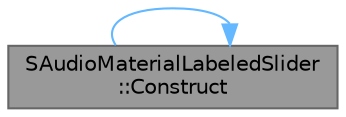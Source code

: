 digraph "SAudioMaterialLabeledSlider::Construct"
{
 // INTERACTIVE_SVG=YES
 // LATEX_PDF_SIZE
  bgcolor="transparent";
  edge [fontname=Helvetica,fontsize=10,labelfontname=Helvetica,labelfontsize=10];
  node [fontname=Helvetica,fontsize=10,shape=box,height=0.2,width=0.4];
  rankdir="LR";
  Node1 [id="Node000001",label="SAudioMaterialLabeledSlider\l::Construct",height=0.2,width=0.4,color="gray40", fillcolor="grey60", style="filled", fontcolor="black",tooltip="Construct the widget."];
  Node1 -> Node1 [id="edge1_Node000001_Node000001",color="steelblue1",style="solid",tooltip=" "];
}
